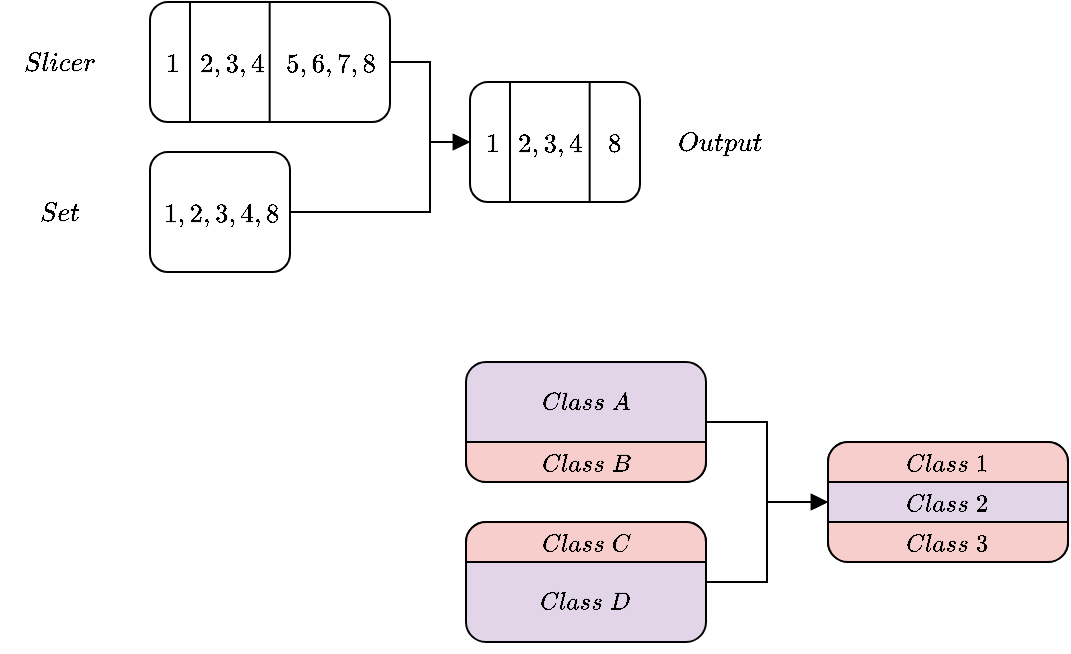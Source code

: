 <mxfile version="28.1.0">
  <diagram name="Page-1" id="pHS7Aqi_xdTV3lNt4fV7">
    <mxGraphModel dx="586" dy="478" grid="1" gridSize="5" guides="1" tooltips="1" connect="1" arrows="1" fold="1" page="1" pageScale="1" pageWidth="1169" pageHeight="827" math="1" shadow="0">
      <root>
        <mxCell id="0" />
        <mxCell id="1" parent="0" />
        <mxCell id="8_8vv9B4CmRi5fIDPLMi-31" style="edgeStyle=orthogonalEdgeStyle;rounded=0;orthogonalLoop=1;jettySize=auto;html=1;exitX=1;exitY=0.5;exitDx=0;exitDy=0;fontFamily=Times New Roman;fontSize=13;endArrow=block;endFill=1;" parent="1" source="8_8vv9B4CmRi5fIDPLMi-1" target="8_8vv9B4CmRi5fIDPLMi-25" edge="1">
          <mxGeometry relative="1" as="geometry" />
        </mxCell>
        <mxCell id="8_8vv9B4CmRi5fIDPLMi-32" style="edgeStyle=orthogonalEdgeStyle;rounded=0;orthogonalLoop=1;jettySize=auto;html=1;fontFamily=Times New Roman;fontSize=13;endArrow=block;endFill=1;" parent="1" source="8_8vv9B4CmRi5fIDPLMi-7" target="8_8vv9B4CmRi5fIDPLMi-25" edge="1">
          <mxGeometry relative="1" as="geometry">
            <Array as="points">
              <mxPoint x="385" y="235" />
              <mxPoint x="385" y="200" />
            </Array>
          </mxGeometry>
        </mxCell>
        <mxCell id="8_8vv9B4CmRi5fIDPLMi-25" value="" style="rounded=1;whiteSpace=wrap;html=1;container=0;fontFamily=Times New Roman;fontSize=13;" parent="1" vertex="1">
          <mxGeometry x="405" y="170" width="85" height="60" as="geometry" />
        </mxCell>
        <mxCell id="8_8vv9B4CmRi5fIDPLMi-26" value="" style="endArrow=none;html=1;rounded=0;fontFamily=Times New Roman;fontSize=13;" parent="1" edge="1">
          <mxGeometry width="50" height="50" relative="1" as="geometry">
            <mxPoint x="425" y="170" as="sourcePoint" />
            <mxPoint x="425" y="230" as="targetPoint" />
          </mxGeometry>
        </mxCell>
        <mxCell id="8_8vv9B4CmRi5fIDPLMi-27" value="" style="endArrow=none;html=1;rounded=0;fontFamily=Times New Roman;fontSize=13;" parent="1" edge="1">
          <mxGeometry width="50" height="50" relative="1" as="geometry">
            <mxPoint x="464.83" y="170" as="sourcePoint" />
            <mxPoint x="464.83" y="230" as="targetPoint" />
          </mxGeometry>
        </mxCell>
        <mxCell id="8_8vv9B4CmRi5fIDPLMi-28" value="$$2,3,4$$" style="text;html=1;align=center;verticalAlign=middle;whiteSpace=wrap;rounded=0;container=0;fontFamily=Times New Roman;fontSize=13;" parent="1" vertex="1">
          <mxGeometry x="424" y="185" width="43" height="30" as="geometry" />
        </mxCell>
        <mxCell id="8_8vv9B4CmRi5fIDPLMi-29" value="$$8$$" style="text;html=1;align=center;verticalAlign=middle;whiteSpace=wrap;rounded=0;container=0;fontFamily=Times New Roman;fontSize=13;" parent="1" vertex="1">
          <mxGeometry x="464" y="185" width="26" height="30" as="geometry" />
        </mxCell>
        <mxCell id="8_8vv9B4CmRi5fIDPLMi-30" value="$$1$$" style="text;html=1;align=center;verticalAlign=middle;whiteSpace=wrap;rounded=0;container=0;fontFamily=Times New Roman;fontSize=13;" parent="1" vertex="1">
          <mxGeometry x="403" y="185" width="26" height="30" as="geometry" />
        </mxCell>
        <mxCell id="8_8vv9B4CmRi5fIDPLMi-33" value="$$Slicer$$" style="text;html=1;align=center;verticalAlign=middle;whiteSpace=wrap;rounded=0;fontFamily=Times New Roman;fontSize=13;" parent="1" vertex="1">
          <mxGeometry x="170" y="145" width="60" height="30" as="geometry" />
        </mxCell>
        <mxCell id="8_8vv9B4CmRi5fIDPLMi-34" value="$$Set$$" style="text;html=1;align=center;verticalAlign=middle;whiteSpace=wrap;rounded=0;fontFamily=Times New Roman;fontSize=13;" parent="1" vertex="1">
          <mxGeometry x="170" y="220" width="60" height="30" as="geometry" />
        </mxCell>
        <mxCell id="8_8vv9B4CmRi5fIDPLMi-35" value="$$Output$$" style="text;html=1;align=center;verticalAlign=middle;whiteSpace=wrap;rounded=0;fontFamily=Times New Roman;fontSize=13;" parent="1" vertex="1">
          <mxGeometry x="500" y="185" width="60" height="30" as="geometry" />
        </mxCell>
        <mxCell id="8_8vv9B4CmRi5fIDPLMi-7" value="" style="rounded=1;whiteSpace=wrap;html=1;container=0;fontFamily=Times New Roman;fontSize=13;" parent="1" vertex="1">
          <mxGeometry x="245" y="205" width="70" height="60" as="geometry" />
        </mxCell>
        <mxCell id="8_8vv9B4CmRi5fIDPLMi-21" value="$$1,2,3,4,8$$" style="text;html=1;align=center;verticalAlign=middle;whiteSpace=wrap;rounded=0;container=0;fontFamily=Times New Roman;fontSize=13;" parent="1" vertex="1">
          <mxGeometry x="247" y="220" width="68" height="30" as="geometry" />
        </mxCell>
        <mxCell id="8_8vv9B4CmRi5fIDPLMi-1" value="" style="rounded=1;whiteSpace=wrap;html=1;container=0;fontFamily=Times New Roman;fontSize=13;" parent="1" vertex="1">
          <mxGeometry x="245" y="130" width="120" height="60" as="geometry" />
        </mxCell>
        <mxCell id="8_8vv9B4CmRi5fIDPLMi-2" value="" style="endArrow=none;html=1;rounded=0;fontFamily=Times New Roman;fontSize=13;" parent="1" edge="1">
          <mxGeometry width="50" height="50" relative="1" as="geometry">
            <mxPoint x="265" y="130" as="sourcePoint" />
            <mxPoint x="265" y="190" as="targetPoint" />
          </mxGeometry>
        </mxCell>
        <mxCell id="8_8vv9B4CmRi5fIDPLMi-4" value="" style="endArrow=none;html=1;rounded=0;fontFamily=Times New Roman;fontSize=13;" parent="1" edge="1">
          <mxGeometry width="50" height="50" relative="1" as="geometry">
            <mxPoint x="304.83" y="130" as="sourcePoint" />
            <mxPoint x="304.83" y="190" as="targetPoint" />
          </mxGeometry>
        </mxCell>
        <mxCell id="8_8vv9B4CmRi5fIDPLMi-13" value="$$2,3,4$$" style="text;html=1;align=center;verticalAlign=middle;whiteSpace=wrap;rounded=0;container=0;fontFamily=Times New Roman;fontSize=13;" parent="1" vertex="1">
          <mxGeometry x="267" y="145" width="38" height="30" as="geometry" />
        </mxCell>
        <mxCell id="8_8vv9B4CmRi5fIDPLMi-19" value="$$5,6,7,8$$" style="text;html=1;align=center;verticalAlign=middle;whiteSpace=wrap;rounded=0;container=0;fontFamily=Times New Roman;fontSize=13;" parent="1" vertex="1">
          <mxGeometry x="306" y="145" width="58" height="30" as="geometry" />
        </mxCell>
        <mxCell id="8_8vv9B4CmRi5fIDPLMi-20" value="$$1$$" style="text;html=1;align=center;verticalAlign=middle;whiteSpace=wrap;rounded=0;container=0;fontFamily=Times New Roman;fontSize=13;" parent="1" vertex="1">
          <mxGeometry x="243" y="145" width="26" height="30" as="geometry" />
        </mxCell>
        <mxCell id="JHZYuuuZdxvZOXPGPHGk-1" value="" style="group;fontFamily=Times New Roman;" vertex="1" connectable="0" parent="1">
          <mxGeometry x="403" y="305" width="120" height="70" as="geometry" />
        </mxCell>
        <mxCell id="JHZYuuuZdxvZOXPGPHGk-2" value="" style="rounded=1;whiteSpace=wrap;html=1;fillColor=#e1d5e7;strokeColor=default;fontSize=13;fontFamily=Times New Roman;fontStyle=1;absoluteArcSize=1;container=0;" vertex="1" parent="JHZYuuuZdxvZOXPGPHGk-1">
          <mxGeometry y="5" width="120" height="60" as="geometry" />
        </mxCell>
        <mxCell id="JHZYuuuZdxvZOXPGPHGk-6" value="" style="verticalLabelPosition=bottom;verticalAlign=top;html=1;shape=mxgraph.basic.rect;fillColor2=none;strokeWidth=1;size=20;indent=5;fillColor=#f8cecc;strokeColor=default;right=1;bottom=1;topLeftStyle=rounded;topRightStyle=rounded;container=0;fontFamily=Times New Roman;rotation=-180;" vertex="1" parent="JHZYuuuZdxvZOXPGPHGk-1">
          <mxGeometry y="45" width="120" height="20" as="geometry" />
        </mxCell>
        <mxCell id="JHZYuuuZdxvZOXPGPHGk-17" value="$$Class \; A$$" style="text;html=1;align=center;verticalAlign=middle;whiteSpace=wrap;rounded=0;fontFamily=Times New Roman;fontSize=12;" vertex="1" parent="JHZYuuuZdxvZOXPGPHGk-1">
          <mxGeometry x="31" y="10" width="58" height="30" as="geometry" />
        </mxCell>
        <mxCell id="JHZYuuuZdxvZOXPGPHGk-19" value="$$Class \; B$$" style="text;html=1;align=center;verticalAlign=middle;whiteSpace=wrap;rounded=0;fontFamily=Times New Roman;fontSize=12;" vertex="1" parent="JHZYuuuZdxvZOXPGPHGk-1">
          <mxGeometry x="31" y="40" width="58" height="30" as="geometry" />
        </mxCell>
        <mxCell id="JHZYuuuZdxvZOXPGPHGk-7" value="" style="group;fontFamily=Times New Roman;rotation=-180;" vertex="1" connectable="0" parent="1">
          <mxGeometry x="403" y="390" width="120" height="65" as="geometry" />
        </mxCell>
        <mxCell id="JHZYuuuZdxvZOXPGPHGk-8" value="" style="rounded=1;whiteSpace=wrap;html=1;fillColor=#e1d5e7;strokeColor=default;fontSize=13;fontFamily=Times New Roman;fontStyle=1;absoluteArcSize=1;container=0;rotation=-180;" vertex="1" parent="JHZYuuuZdxvZOXPGPHGk-7">
          <mxGeometry width="120" height="60" as="geometry" />
        </mxCell>
        <mxCell id="JHZYuuuZdxvZOXPGPHGk-18" value="$$Class \; D$$" style="text;html=1;align=center;verticalAlign=middle;whiteSpace=wrap;rounded=0;fontFamily=Times New Roman;fontSize=12;" vertex="1" parent="JHZYuuuZdxvZOXPGPHGk-7">
          <mxGeometry x="31" y="24" width="58" height="30" as="geometry" />
        </mxCell>
        <mxCell id="JHZYuuuZdxvZOXPGPHGk-9" value="" style="verticalLabelPosition=bottom;verticalAlign=top;html=1;shape=mxgraph.basic.rect;fillColor2=none;strokeWidth=1;size=20;indent=5;fillColor=#f8cecc;strokeColor=default;right=1;bottom=1;topLeftStyle=rounded;topRightStyle=rounded;container=0;fontFamily=Times New Roman;rotation=-360;" vertex="1" parent="JHZYuuuZdxvZOXPGPHGk-7">
          <mxGeometry width="120" height="20" as="geometry" />
        </mxCell>
        <mxCell id="JHZYuuuZdxvZOXPGPHGk-20" value="$$Class \; C$$" style="text;html=1;align=center;verticalAlign=middle;whiteSpace=wrap;rounded=0;fontFamily=Times New Roman;fontSize=12;" vertex="1" parent="JHZYuuuZdxvZOXPGPHGk-7">
          <mxGeometry x="31" y="-5" width="58" height="30" as="geometry" />
        </mxCell>
        <mxCell id="JHZYuuuZdxvZOXPGPHGk-14" style="edgeStyle=orthogonalEdgeStyle;rounded=0;orthogonalLoop=1;jettySize=auto;html=1;endArrow=block;endFill=1;" edge="1" parent="1" source="JHZYuuuZdxvZOXPGPHGk-2" target="JHZYuuuZdxvZOXPGPHGk-11">
          <mxGeometry relative="1" as="geometry" />
        </mxCell>
        <mxCell id="JHZYuuuZdxvZOXPGPHGk-15" style="edgeStyle=orthogonalEdgeStyle;rounded=0;orthogonalLoop=1;jettySize=auto;html=1;endArrow=block;endFill=1;" edge="1" parent="1" source="JHZYuuuZdxvZOXPGPHGk-8" target="JHZYuuuZdxvZOXPGPHGk-11">
          <mxGeometry relative="1" as="geometry" />
        </mxCell>
        <mxCell id="JHZYuuuZdxvZOXPGPHGk-11" value="" style="rounded=1;whiteSpace=wrap;html=1;fillColor=#e1d5e7;strokeColor=default;fontSize=13;fontFamily=Times New Roman;fontStyle=1;absoluteArcSize=1;container=0;" vertex="1" parent="1">
          <mxGeometry x="584" y="350" width="120" height="60" as="geometry" />
        </mxCell>
        <mxCell id="JHZYuuuZdxvZOXPGPHGk-12" value="" style="verticalLabelPosition=bottom;verticalAlign=top;html=1;shape=mxgraph.basic.rect;fillColor2=none;strokeWidth=1;size=20;indent=5;fillColor=#f8cecc;strokeColor=default;right=1;bottom=1;topLeftStyle=rounded;topRightStyle=rounded;container=0;fontFamily=Times New Roman;rotation=-180;labelBackgroundColor=none;fillStyle=auto;" vertex="1" parent="1">
          <mxGeometry x="584" y="390" width="120" height="20" as="geometry" />
        </mxCell>
        <mxCell id="JHZYuuuZdxvZOXPGPHGk-13" value="" style="verticalLabelPosition=bottom;verticalAlign=top;html=1;shape=mxgraph.basic.rect;fillColor2=none;strokeWidth=1;size=20;indent=5;fillColor=#f8cecc;strokeColor=default;right=1;bottom=1;topLeftStyle=rounded;topRightStyle=rounded;container=0;fontFamily=Times New Roman;rotation=-360;gradientColor=none;fillStyle=auto;" vertex="1" parent="1">
          <mxGeometry x="584" y="350" width="120" height="20" as="geometry" />
        </mxCell>
        <mxCell id="JHZYuuuZdxvZOXPGPHGk-21" value="$$Class \; 1$$" style="text;html=1;align=center;verticalAlign=middle;whiteSpace=wrap;rounded=0;fontFamily=Times New Roman;fontSize=12;container=0;" vertex="1" parent="1">
          <mxGeometry x="615" y="345" width="58" height="30" as="geometry" />
        </mxCell>
        <mxCell id="JHZYuuuZdxvZOXPGPHGk-22" value="$$Class \; 2$$" style="text;html=1;align=center;verticalAlign=middle;whiteSpace=wrap;rounded=0;fontFamily=Times New Roman;fontSize=12;container=0;" vertex="1" parent="1">
          <mxGeometry x="615" y="365" width="58" height="30" as="geometry" />
        </mxCell>
        <mxCell id="JHZYuuuZdxvZOXPGPHGk-23" value="$$Class \; 3$$" style="text;html=1;align=center;verticalAlign=middle;whiteSpace=wrap;rounded=0;fontFamily=Times New Roman;fontSize=12;container=0;" vertex="1" parent="1">
          <mxGeometry x="615" y="385" width="58" height="30" as="geometry" />
        </mxCell>
      </root>
    </mxGraphModel>
  </diagram>
</mxfile>
